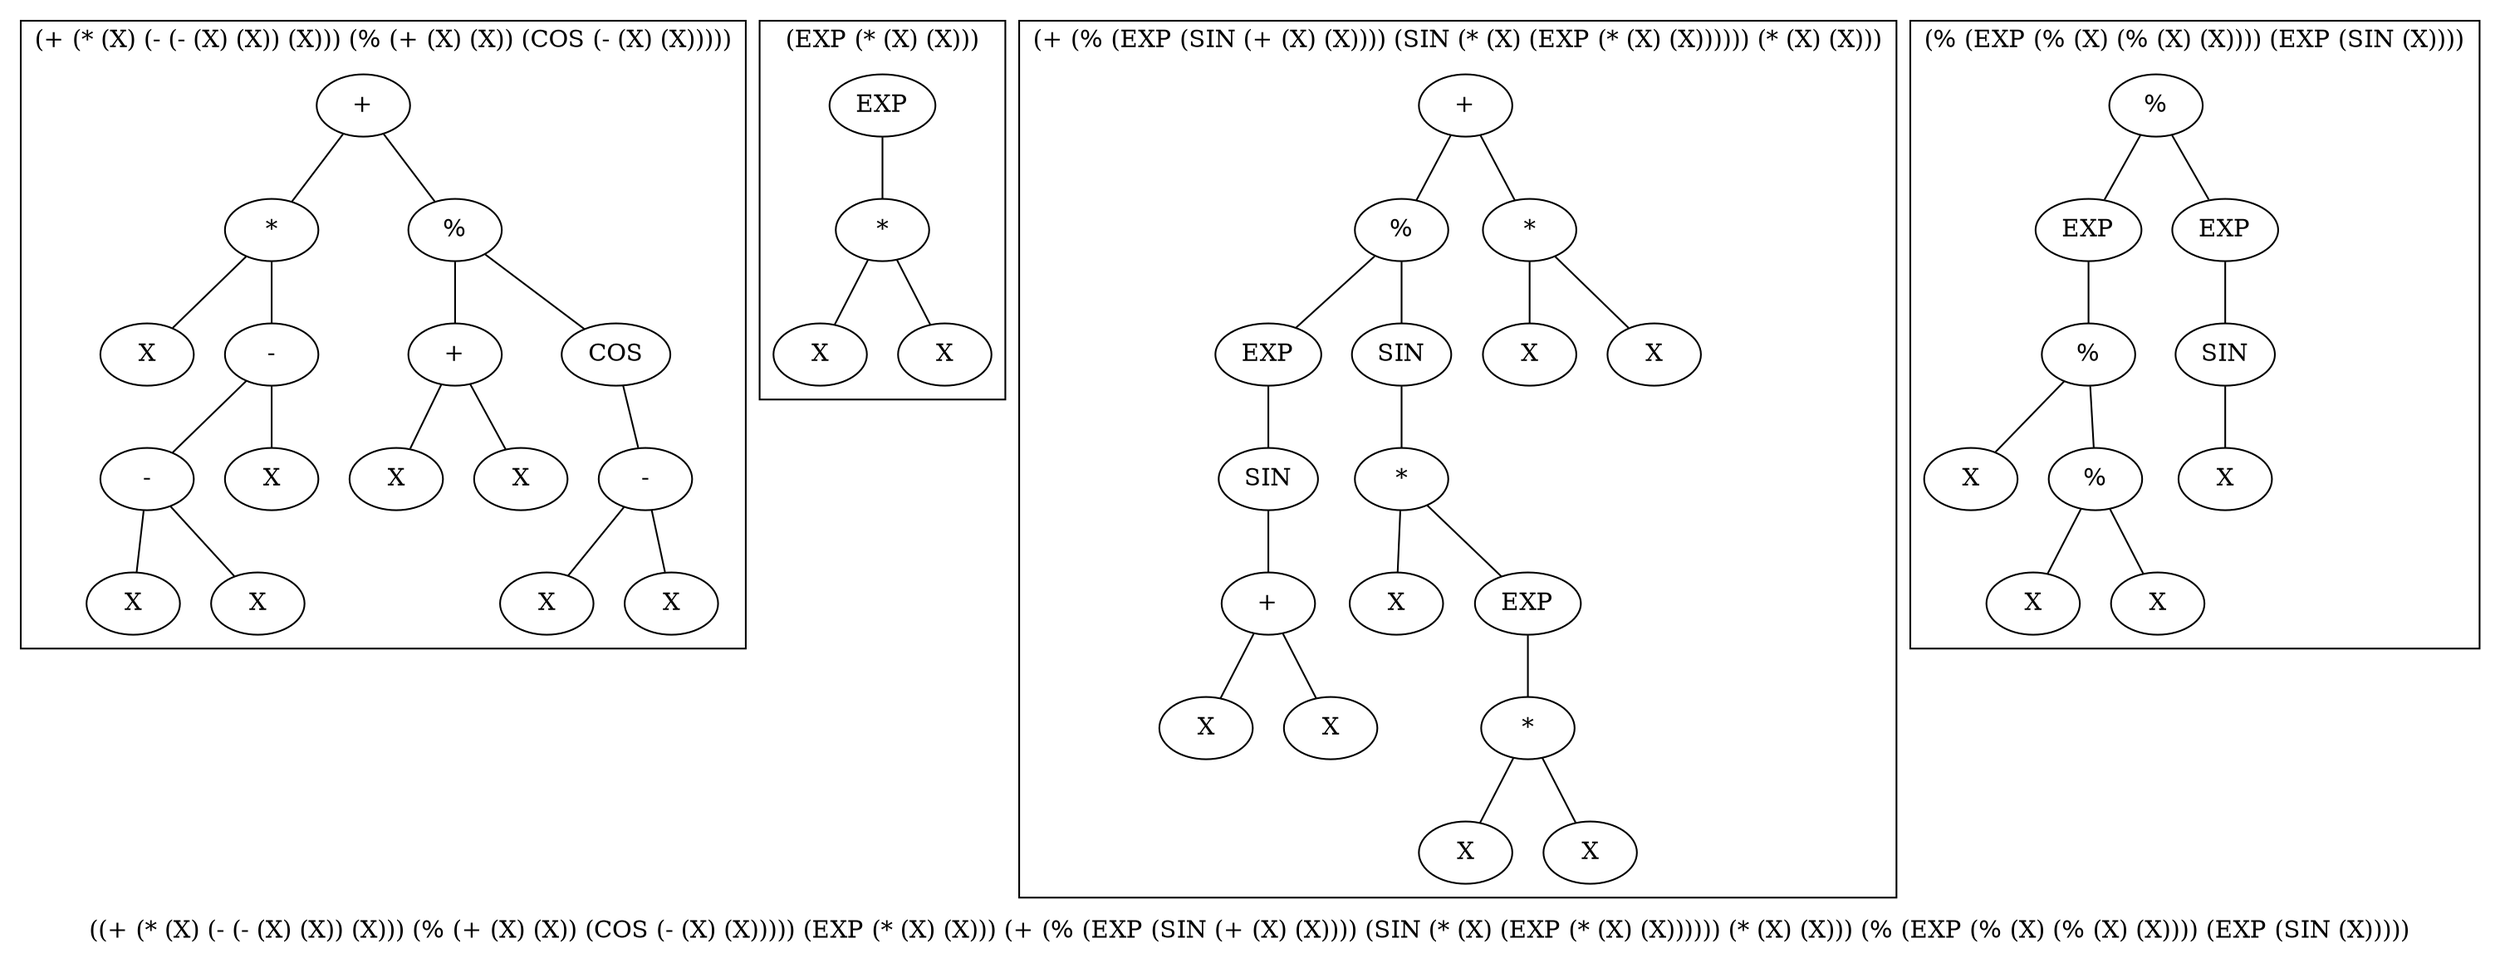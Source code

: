 ##"This is an example from a real-world application, where we were using Genetic Programming to do simple symbolic regression. We needed a good way to visualize the trees that were being created, and it didn't take long to code up some lisp to create a dot file that visualized multiple individuals. The next step was to provide color-coding of key nodes so that we could illustrate crossover and mutation of individuals before-and-after-style. This is a sample dot file from some early debugging." Contributed by Wayne Folta. 

##Command to get the layout: "dot  -Tpng thisfile > thisfile.png"


graph ""
   {
#   node [fontsize=10,width=".2", height=".2", margin=0];
#   graph[fontsize=8];
   label="((+ (* (X) (- (- (X) (X)) (X))) (% (+ (X) (X)) (COS (- (X) (X))))) (EXP (* (X) (X))) (+ (% (EXP (SIN (+ (X) (X)))) (SIN (* (X) (EXP (* (X) (X)))))) (* (X) (X))) (% (EXP (% (X) (% (X) (X)))) (EXP (SIN (X)))))"

   subgraph cluster01
   {
   label="(+ (* (X) (- (- (X) (X)) (X))) (% (+ (X) (X)) (COS (- (X) (X)))))"
   n002 ;
   n002 [label="+"] ;
   n002 -- n003 ;
   n003 [label="*"] ;
   n003 -- n004 ;
   n004 [label="X"] ;
   n003 -- n005 ;
   n005 [label="-"] ;
   n005 -- n006 ;
   n006 [label="-"] ;
   n006 -- n007 ;
   n007 [label="X"] ;
   n006 -- n008 ;
   n008 [label="X"] ;
   n005 -- n009 ;
   n009 [label="X"] ;
   n002 -- n010 ;
   n010 [label="%"] ;
   n010 -- n011 ;
   n011 [label="+"] ;
   n011 -- n012 ;
   n012 [label="X"] ;
   n011 -- n013 ;
   n013 [label="X"] ;
   n010 -- n014 ;
   n014 [label="COS"] ;
   n014 -- n015 ;
   n015 [label="-"] ;
   n015 -- n016 ;
   n016 [label="X"] ;
   n015 -- n017 ;
   n017 [label="X"] ;
   }

   subgraph cluster17
   {
   label="(EXP (* (X) (X)))"
   n018 ;
   n018 [label="EXP"] ;
   n018 -- n019 ;
   n019 [label="*"] ;
   n019 -- n020 ;
   n020 [label="X"] ;
   n019 -- n021 ;
   n021 [label="X"] ;
   }

   subgraph cluster21
   {
   label="(+ (% (EXP (SIN (+ (X) (X)))) (SIN (* (X) (EXP (* (X) (X)))))) (* (X) (X)))"
   n022 ;
   n022 [label="+"] ;
   n022 -- n023 ;
   n023 [label="%"] ;
   n023 -- n024 ;
   n024 [label="EXP"] ;
   n024 -- n025 ;
   n025 [label="SIN"] ;
   n025 -- n026 ;
   n026 [label="+"] ;
   n026 -- n027 ;
   n027 [label="X"] ;
   n026 -- n028 ;
   n028 [label="X"] ;
   n023 -- n029 ;
   n029 [label="SIN"] ;
   n029 -- n030 ;
   n030 [label="*"] ;
   n030 -- n031 ;
   n031 [label="X"] ;
   n030 -- n032 ;
   n032 [label="EXP"] ;
   n032 -- n033 ;
   n033 [label="*"] ;
   n033 -- n034 ;
   n034 [label="X"] ;
   n033 -- n035 ;
   n035 [label="X"] ;
   n022 -- n036 ;
   n036 [label="*"] ;
   n036 -- n037 ;
   n037 [label="X"] ;
   n036 -- n038 ;
   n038 [label="X"] ;
   }

   subgraph cluster38
   {
   label="(% (EXP (% (X) (% (X) (X)))) (EXP (SIN (X))))"
   n039 ;
   n039 [label="%"] ;
   n039 -- n040 ;
   n040 [label="EXP"] ;
   n040 -- n041 ;
   n041 [label="%"] ;
   n041 -- n042 ;
   n042 [label="X"] ;
   n041 -- n043 ;
   n043 [label="%"] ;
   n043 -- n044 ;
   n044 [label="X"] ;
   n043 -- n045 ;
   n045 [label="X"] ;
   n039 -- n046 ;
   n046 [label="EXP"] ;
   n046 -- n047 ;
   n047 [label="SIN"] ;
   n047 -- n048 ;
   n048 [label="X"] ;
   }
   }

